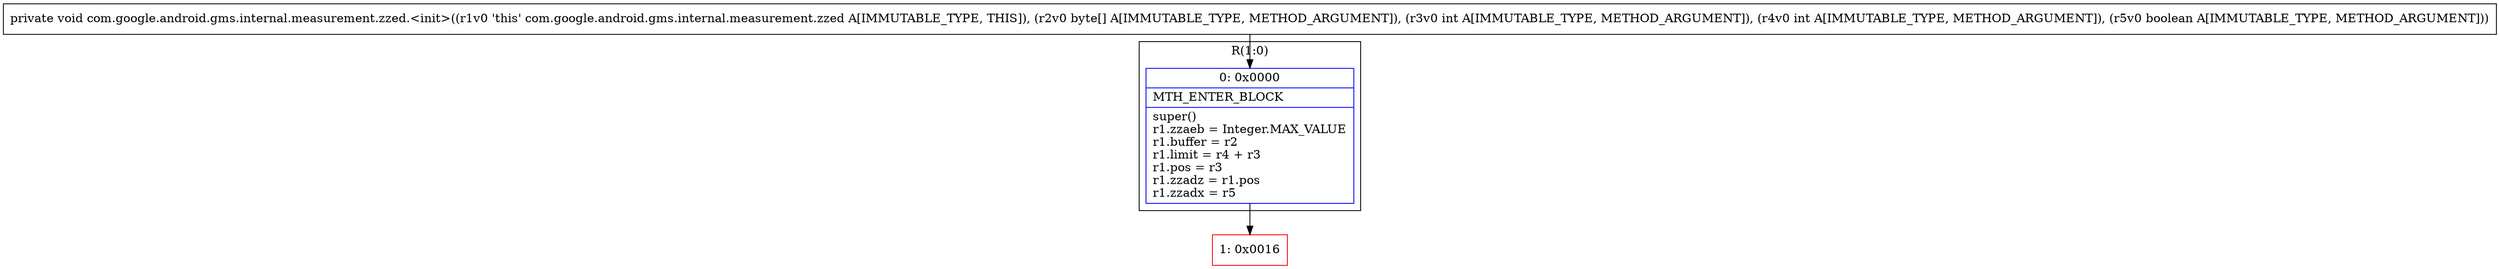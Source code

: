 digraph "CFG forcom.google.android.gms.internal.measurement.zzed.\<init\>([BIIZ)V" {
subgraph cluster_Region_1144574936 {
label = "R(1:0)";
node [shape=record,color=blue];
Node_0 [shape=record,label="{0\:\ 0x0000|MTH_ENTER_BLOCK\l|super()\lr1.zzaeb = Integer.MAX_VALUE\lr1.buffer = r2\lr1.limit = r4 + r3\lr1.pos = r3\lr1.zzadz = r1.pos\lr1.zzadx = r5\l}"];
}
Node_1 [shape=record,color=red,label="{1\:\ 0x0016}"];
MethodNode[shape=record,label="{private void com.google.android.gms.internal.measurement.zzed.\<init\>((r1v0 'this' com.google.android.gms.internal.measurement.zzed A[IMMUTABLE_TYPE, THIS]), (r2v0 byte[] A[IMMUTABLE_TYPE, METHOD_ARGUMENT]), (r3v0 int A[IMMUTABLE_TYPE, METHOD_ARGUMENT]), (r4v0 int A[IMMUTABLE_TYPE, METHOD_ARGUMENT]), (r5v0 boolean A[IMMUTABLE_TYPE, METHOD_ARGUMENT])) }"];
MethodNode -> Node_0;
Node_0 -> Node_1;
}

